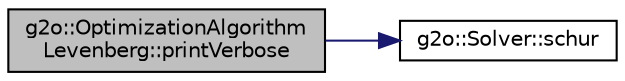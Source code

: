 digraph "g2o::OptimizationAlgorithmLevenberg::printVerbose"
{
  edge [fontname="Helvetica",fontsize="10",labelfontname="Helvetica",labelfontsize="10"];
  node [fontname="Helvetica",fontsize="10",shape=record];
  rankdir="LR";
  Node9 [label="g2o::OptimizationAlgorithm\lLevenberg::printVerbose",height=0.2,width=0.4,color="black", fillcolor="grey75", style="filled", fontcolor="black"];
  Node9 -> Node10 [color="midnightblue",fontsize="10",style="solid",fontname="Helvetica"];
  Node10 [label="g2o::Solver::schur",height=0.2,width=0.4,color="black", fillcolor="white", style="filled",URL="$classg2o_1_1_solver.html#acc8d6a8ae7847a157d4a2f44aea14c74",tooltip="should the solver perform the schur complement or not "];
}
